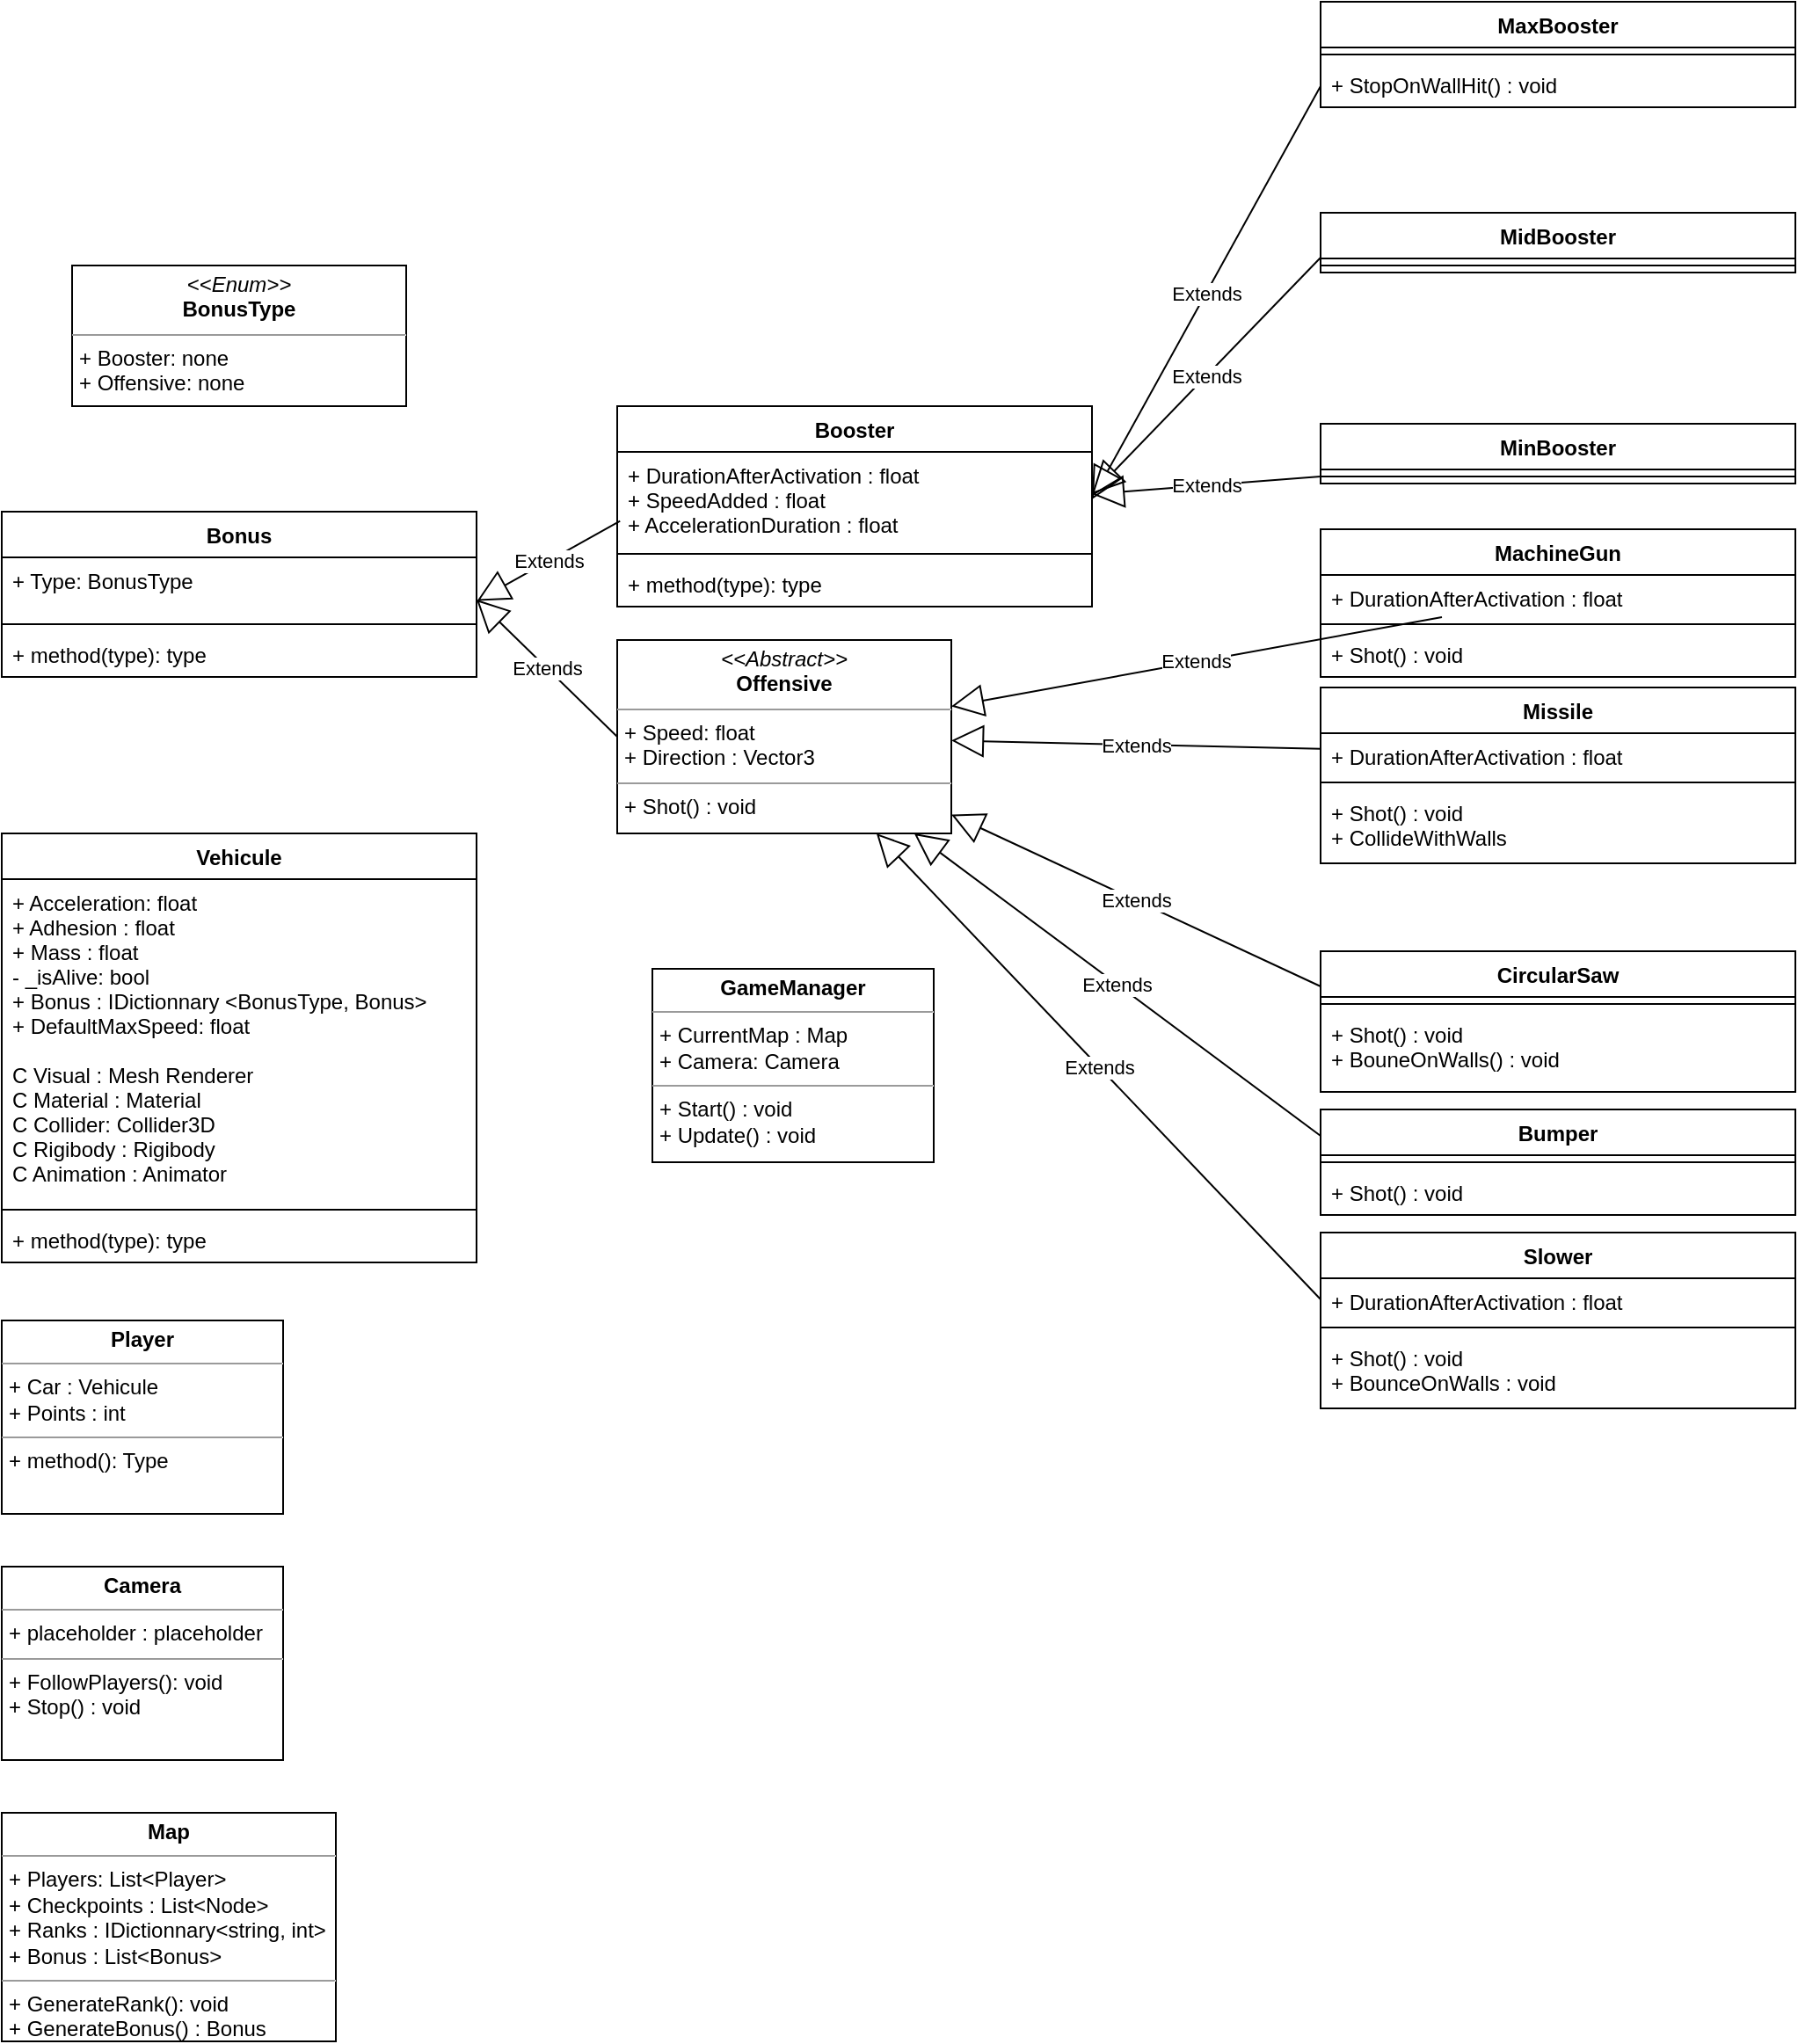 <mxfile version="20.3.0" type="device"><diagram name="Page-1" id="c4acf3e9-155e-7222-9cf6-157b1a14988f"><mxGraphModel dx="1038" dy="1749" grid="1" gridSize="10" guides="1" tooltips="1" connect="1" arrows="1" fold="1" page="1" pageScale="1" pageWidth="850" pageHeight="1100" background="none" math="0" shadow="0"><root><mxCell id="0"/><mxCell id="1" parent="0"/><mxCell id="0ramEuplBJtz_tj5qdVV-5" value="Vehicule" style="swimlane;fontStyle=1;align=center;verticalAlign=top;childLayout=stackLayout;horizontal=1;startSize=26;horizontalStack=0;resizeParent=1;resizeParentMax=0;resizeLast=0;collapsible=1;marginBottom=0;" parent="1" vertex="1"><mxGeometry x="30" y="273" width="270" height="244" as="geometry"/></mxCell><mxCell id="0ramEuplBJtz_tj5qdVV-6" value="+ Acceleration: float&#10;+ Adhesion : float&#10;+ Mass : float&#10;- _isAlive: bool&#10;+ Bonus : IDictionnary &lt;BonusType, Bonus&gt;&#10;+ DefaultMaxSpeed: float&#10;&#10;C Visual : Mesh Renderer&#10;C Material : Material&#10;C Collider: Collider3D&#10;C Rigibody : Rigibody&#10;C Animation : Animator" style="text;strokeColor=none;fillColor=none;align=left;verticalAlign=top;spacingLeft=4;spacingRight=4;overflow=hidden;rotatable=0;points=[[0,0.5],[1,0.5]];portConstraint=eastwest;" parent="0ramEuplBJtz_tj5qdVV-5" vertex="1"><mxGeometry y="26" width="270" height="184" as="geometry"/></mxCell><mxCell id="0ramEuplBJtz_tj5qdVV-7" value="" style="line;strokeWidth=1;fillColor=none;align=left;verticalAlign=middle;spacingTop=-1;spacingLeft=3;spacingRight=3;rotatable=0;labelPosition=right;points=[];portConstraint=eastwest;strokeColor=inherit;" parent="0ramEuplBJtz_tj5qdVV-5" vertex="1"><mxGeometry y="210" width="270" height="8" as="geometry"/></mxCell><mxCell id="0ramEuplBJtz_tj5qdVV-8" value="+ method(type): type" style="text;strokeColor=none;fillColor=none;align=left;verticalAlign=top;spacingLeft=4;spacingRight=4;overflow=hidden;rotatable=0;points=[[0,0.5],[1,0.5]];portConstraint=eastwest;" parent="0ramEuplBJtz_tj5qdVV-5" vertex="1"><mxGeometry y="218" width="270" height="26" as="geometry"/></mxCell><mxCell id="0ramEuplBJtz_tj5qdVV-10" value="Bonus" style="swimlane;fontStyle=1;align=center;verticalAlign=top;childLayout=stackLayout;horizontal=1;startSize=26;horizontalStack=0;resizeParent=1;resizeParentMax=0;resizeLast=0;collapsible=1;marginBottom=0;" parent="1" vertex="1"><mxGeometry x="30" y="90" width="270" height="94" as="geometry"/></mxCell><mxCell id="0ramEuplBJtz_tj5qdVV-11" value="+ Type: BonusType" style="text;strokeColor=none;fillColor=none;align=left;verticalAlign=top;spacingLeft=4;spacingRight=4;overflow=hidden;rotatable=0;points=[[0,0.5],[1,0.5]];portConstraint=eastwest;" parent="0ramEuplBJtz_tj5qdVV-10" vertex="1"><mxGeometry y="26" width="270" height="34" as="geometry"/></mxCell><mxCell id="0ramEuplBJtz_tj5qdVV-12" value="" style="line;strokeWidth=1;fillColor=none;align=left;verticalAlign=middle;spacingTop=-1;spacingLeft=3;spacingRight=3;rotatable=0;labelPosition=right;points=[];portConstraint=eastwest;strokeColor=inherit;" parent="0ramEuplBJtz_tj5qdVV-10" vertex="1"><mxGeometry y="60" width="270" height="8" as="geometry"/></mxCell><mxCell id="0ramEuplBJtz_tj5qdVV-13" value="+ method(type): type" style="text;strokeColor=none;fillColor=none;align=left;verticalAlign=top;spacingLeft=4;spacingRight=4;overflow=hidden;rotatable=0;points=[[0,0.5],[1,0.5]];portConstraint=eastwest;" parent="0ramEuplBJtz_tj5qdVV-10" vertex="1"><mxGeometry y="68" width="270" height="26" as="geometry"/></mxCell><mxCell id="0ramEuplBJtz_tj5qdVV-14" value="Booster" style="swimlane;fontStyle=1;align=center;verticalAlign=top;childLayout=stackLayout;horizontal=1;startSize=26;horizontalStack=0;resizeParent=1;resizeParentMax=0;resizeLast=0;collapsible=1;marginBottom=0;" parent="1" vertex="1"><mxGeometry x="380" y="30" width="270" height="114" as="geometry"><mxRectangle x="380" y="30" width="90" height="30" as="alternateBounds"/></mxGeometry></mxCell><mxCell id="0ramEuplBJtz_tj5qdVV-15" value="+ DurationAfterActivation : float&#10;+ SpeedAdded : float&#10;+ AccelerationDuration : float" style="text;strokeColor=none;fillColor=none;align=left;verticalAlign=top;spacingLeft=4;spacingRight=4;overflow=hidden;rotatable=0;points=[[0,0.5],[1,0.5]];portConstraint=eastwest;" parent="0ramEuplBJtz_tj5qdVV-14" vertex="1"><mxGeometry y="26" width="270" height="54" as="geometry"/></mxCell><mxCell id="0ramEuplBJtz_tj5qdVV-16" value="" style="line;strokeWidth=1;fillColor=none;align=left;verticalAlign=middle;spacingTop=-1;spacingLeft=3;spacingRight=3;rotatable=0;labelPosition=right;points=[];portConstraint=eastwest;strokeColor=inherit;" parent="0ramEuplBJtz_tj5qdVV-14" vertex="1"><mxGeometry y="80" width="270" height="8" as="geometry"/></mxCell><mxCell id="0ramEuplBJtz_tj5qdVV-17" value="+ method(type): type" style="text;strokeColor=none;fillColor=none;align=left;verticalAlign=top;spacingLeft=4;spacingRight=4;overflow=hidden;rotatable=0;points=[[0,0.5],[1,0.5]];portConstraint=eastwest;" parent="0ramEuplBJtz_tj5qdVV-14" vertex="1"><mxGeometry y="88" width="270" height="26" as="geometry"/></mxCell><mxCell id="0ramEuplBJtz_tj5qdVV-18" value="Extends" style="endArrow=block;endSize=16;endFill=0;html=1;rounded=0;entryX=1.001;entryY=0.729;entryDx=0;entryDy=0;entryPerimeter=0;exitX=0.006;exitY=0.729;exitDx=0;exitDy=0;exitPerimeter=0;" parent="1" source="0ramEuplBJtz_tj5qdVV-15" target="0ramEuplBJtz_tj5qdVV-11" edge="1"><mxGeometry width="160" relative="1" as="geometry"><mxPoint x="345" y="230" as="sourcePoint"/><mxPoint x="505" y="230" as="targetPoint"/></mxGeometry></mxCell><mxCell id="0ramEuplBJtz_tj5qdVV-19" value="MaxBooster" style="swimlane;fontStyle=1;align=center;verticalAlign=top;childLayout=stackLayout;horizontal=1;startSize=26;horizontalStack=0;resizeParent=1;resizeParentMax=0;resizeLast=0;collapsible=1;marginBottom=0;" parent="1" vertex="1"><mxGeometry x="780" y="-200" width="270" height="60" as="geometry"/></mxCell><mxCell id="0ramEuplBJtz_tj5qdVV-21" value="" style="line;strokeWidth=1;fillColor=none;align=left;verticalAlign=middle;spacingTop=-1;spacingLeft=3;spacingRight=3;rotatable=0;labelPosition=right;points=[];portConstraint=eastwest;strokeColor=inherit;" parent="0ramEuplBJtz_tj5qdVV-19" vertex="1"><mxGeometry y="26" width="270" height="8" as="geometry"/></mxCell><mxCell id="0ramEuplBJtz_tj5qdVV-22" value="+ StopOnWallHit() : void" style="text;strokeColor=none;fillColor=none;align=left;verticalAlign=top;spacingLeft=4;spacingRight=4;overflow=hidden;rotatable=0;points=[[0,0.5],[1,0.5]];portConstraint=eastwest;" parent="0ramEuplBJtz_tj5qdVV-19" vertex="1"><mxGeometry y="34" width="270" height="26" as="geometry"/></mxCell><mxCell id="0ramEuplBJtz_tj5qdVV-23" value="Extends" style="endArrow=block;endSize=16;endFill=0;html=1;rounded=0;entryX=1;entryY=0.5;entryDx=0;entryDy=0;exitX=0;exitY=0.5;exitDx=0;exitDy=0;" parent="1" target="0ramEuplBJtz_tj5qdVV-15" edge="1"><mxGeometry width="160" relative="1" as="geometry"><mxPoint x="780" y="-152" as="sourcePoint"/><mxPoint x="708.65" y="163.356" as="targetPoint"/></mxGeometry></mxCell><mxCell id="0ramEuplBJtz_tj5qdVV-24" value="MidBooster" style="swimlane;fontStyle=1;align=center;verticalAlign=top;childLayout=stackLayout;horizontal=1;startSize=26;horizontalStack=0;resizeParent=1;resizeParentMax=0;resizeLast=0;collapsible=1;marginBottom=0;" parent="1" vertex="1"><mxGeometry x="780" y="-80" width="270" height="34" as="geometry"/></mxCell><mxCell id="0ramEuplBJtz_tj5qdVV-26" value="" style="line;strokeWidth=1;fillColor=none;align=left;verticalAlign=middle;spacingTop=-1;spacingLeft=3;spacingRight=3;rotatable=0;labelPosition=right;points=[];portConstraint=eastwest;strokeColor=inherit;" parent="0ramEuplBJtz_tj5qdVV-24" vertex="1"><mxGeometry y="26" width="270" height="8" as="geometry"/></mxCell><mxCell id="0ramEuplBJtz_tj5qdVV-28" value="MinBooster" style="swimlane;fontStyle=1;align=center;verticalAlign=top;childLayout=stackLayout;horizontal=1;startSize=26;horizontalStack=0;resizeParent=1;resizeParentMax=0;resizeLast=0;collapsible=1;marginBottom=0;" parent="1" vertex="1"><mxGeometry x="780" y="40" width="270" height="34" as="geometry"/></mxCell><mxCell id="0ramEuplBJtz_tj5qdVV-30" value="" style="line;strokeWidth=1;fillColor=none;align=left;verticalAlign=middle;spacingTop=-1;spacingLeft=3;spacingRight=3;rotatable=0;labelPosition=right;points=[];portConstraint=eastwest;strokeColor=inherit;" parent="0ramEuplBJtz_tj5qdVV-28" vertex="1"><mxGeometry y="26" width="270" height="8" as="geometry"/></mxCell><mxCell id="0ramEuplBJtz_tj5qdVV-32" value="Extends" style="endArrow=block;endSize=16;endFill=0;html=1;rounded=0;exitX=0;exitY=0.75;exitDx=0;exitDy=0;" parent="1" source="0ramEuplBJtz_tj5qdVV-24" edge="1"><mxGeometry width="160" relative="1" as="geometry"><mxPoint x="781.89" y="-22.408" as="sourcePoint"/><mxPoint x="650" y="80" as="targetPoint"/></mxGeometry></mxCell><mxCell id="0ramEuplBJtz_tj5qdVV-33" value="Extends" style="endArrow=block;endSize=16;endFill=0;html=1;rounded=0;exitX=0;exitY=0.5;exitDx=0;exitDy=0;exitPerimeter=0;" parent="1" source="0ramEuplBJtz_tj5qdVV-30" edge="1"><mxGeometry width="160" relative="1" as="geometry"><mxPoint x="780" y="88" as="sourcePoint"/><mxPoint x="650" y="80" as="targetPoint"/></mxGeometry></mxCell><mxCell id="0ramEuplBJtz_tj5qdVV-34" value="MachineGun" style="swimlane;fontStyle=1;align=center;verticalAlign=top;childLayout=stackLayout;horizontal=1;startSize=26;horizontalStack=0;resizeParent=1;resizeParentMax=0;resizeLast=0;collapsible=1;marginBottom=0;" parent="1" vertex="1"><mxGeometry x="780" y="100" width="270" height="84" as="geometry"/></mxCell><mxCell id="0ramEuplBJtz_tj5qdVV-35" value="+ DurationAfterActivation : float" style="text;strokeColor=none;fillColor=none;align=left;verticalAlign=top;spacingLeft=4;spacingRight=4;overflow=hidden;rotatable=0;points=[[0,0.5],[1,0.5]];portConstraint=eastwest;" parent="0ramEuplBJtz_tj5qdVV-34" vertex="1"><mxGeometry y="26" width="270" height="24" as="geometry"/></mxCell><mxCell id="0ramEuplBJtz_tj5qdVV-36" value="" style="line;strokeWidth=1;fillColor=none;align=left;verticalAlign=middle;spacingTop=-1;spacingLeft=3;spacingRight=3;rotatable=0;labelPosition=right;points=[];portConstraint=eastwest;strokeColor=inherit;" parent="0ramEuplBJtz_tj5qdVV-34" vertex="1"><mxGeometry y="50" width="270" height="8" as="geometry"/></mxCell><mxCell id="0ramEuplBJtz_tj5qdVV-37" value="+ Shot() : void" style="text;strokeColor=none;fillColor=none;align=left;verticalAlign=top;spacingLeft=4;spacingRight=4;overflow=hidden;rotatable=0;points=[[0,0.5],[1,0.5]];portConstraint=eastwest;" parent="0ramEuplBJtz_tj5qdVV-34" vertex="1"><mxGeometry y="58" width="270" height="26" as="geometry"/></mxCell><mxCell id="0ramEuplBJtz_tj5qdVV-38" value="CircularSaw" style="swimlane;fontStyle=1;align=center;verticalAlign=top;childLayout=stackLayout;horizontal=1;startSize=26;horizontalStack=0;resizeParent=1;resizeParentMax=0;resizeLast=0;collapsible=1;marginBottom=0;" parent="1" vertex="1"><mxGeometry x="780" y="340" width="270" height="80" as="geometry"/></mxCell><mxCell id="0ramEuplBJtz_tj5qdVV-40" value="" style="line;strokeWidth=1;fillColor=none;align=left;verticalAlign=middle;spacingTop=-1;spacingLeft=3;spacingRight=3;rotatable=0;labelPosition=right;points=[];portConstraint=eastwest;strokeColor=inherit;" parent="0ramEuplBJtz_tj5qdVV-38" vertex="1"><mxGeometry y="26" width="270" height="8" as="geometry"/></mxCell><mxCell id="0ramEuplBJtz_tj5qdVV-41" value="+ Shot() : void&#10;+ BouneOnWalls() : void" style="text;strokeColor=none;fillColor=none;align=left;verticalAlign=top;spacingLeft=4;spacingRight=4;overflow=hidden;rotatable=0;points=[[0,0.5],[1,0.5]];portConstraint=eastwest;" parent="0ramEuplBJtz_tj5qdVV-38" vertex="1"><mxGeometry y="34" width="270" height="46" as="geometry"/></mxCell><mxCell id="0ramEuplBJtz_tj5qdVV-46" value="Bumper" style="swimlane;fontStyle=1;align=center;verticalAlign=top;childLayout=stackLayout;horizontal=1;startSize=26;horizontalStack=0;resizeParent=1;resizeParentMax=0;resizeLast=0;collapsible=1;marginBottom=0;" parent="1" vertex="1"><mxGeometry x="780" y="430" width="270" height="60" as="geometry"/></mxCell><mxCell id="0ramEuplBJtz_tj5qdVV-47" value="" style="line;strokeWidth=1;fillColor=none;align=left;verticalAlign=middle;spacingTop=-1;spacingLeft=3;spacingRight=3;rotatable=0;labelPosition=right;points=[];portConstraint=eastwest;strokeColor=inherit;" parent="0ramEuplBJtz_tj5qdVV-46" vertex="1"><mxGeometry y="26" width="270" height="8" as="geometry"/></mxCell><mxCell id="0ramEuplBJtz_tj5qdVV-48" value="+ Shot() : void" style="text;strokeColor=none;fillColor=none;align=left;verticalAlign=top;spacingLeft=4;spacingRight=4;overflow=hidden;rotatable=0;points=[[0,0.5],[1,0.5]];portConstraint=eastwest;" parent="0ramEuplBJtz_tj5qdVV-46" vertex="1"><mxGeometry y="34" width="270" height="26" as="geometry"/></mxCell><mxCell id="0ramEuplBJtz_tj5qdVV-49" value="Missile" style="swimlane;fontStyle=1;align=center;verticalAlign=top;childLayout=stackLayout;horizontal=1;startSize=26;horizontalStack=0;resizeParent=1;resizeParentMax=0;resizeLast=0;collapsible=1;marginBottom=0;" parent="1" vertex="1"><mxGeometry x="780" y="190" width="270" height="100" as="geometry"/></mxCell><mxCell id="0ramEuplBJtz_tj5qdVV-50" value="+ DurationAfterActivation : float" style="text;strokeColor=none;fillColor=none;align=left;verticalAlign=top;spacingLeft=4;spacingRight=4;overflow=hidden;rotatable=0;points=[[0,0.5],[1,0.5]];portConstraint=eastwest;" parent="0ramEuplBJtz_tj5qdVV-49" vertex="1"><mxGeometry y="26" width="270" height="24" as="geometry"/></mxCell><mxCell id="0ramEuplBJtz_tj5qdVV-51" value="" style="line;strokeWidth=1;fillColor=none;align=left;verticalAlign=middle;spacingTop=-1;spacingLeft=3;spacingRight=3;rotatable=0;labelPosition=right;points=[];portConstraint=eastwest;strokeColor=inherit;" parent="0ramEuplBJtz_tj5qdVV-49" vertex="1"><mxGeometry y="50" width="270" height="8" as="geometry"/></mxCell><mxCell id="0ramEuplBJtz_tj5qdVV-52" value="+ Shot() : void&#10;+ CollideWithWalls" style="text;strokeColor=none;fillColor=none;align=left;verticalAlign=top;spacingLeft=4;spacingRight=4;overflow=hidden;rotatable=0;points=[[0,0.5],[1,0.5]];portConstraint=eastwest;" parent="0ramEuplBJtz_tj5qdVV-49" vertex="1"><mxGeometry y="58" width="270" height="42" as="geometry"/></mxCell><mxCell id="0ramEuplBJtz_tj5qdVV-53" value="Slower" style="swimlane;fontStyle=1;align=center;verticalAlign=top;childLayout=stackLayout;horizontal=1;startSize=26;horizontalStack=0;resizeParent=1;resizeParentMax=0;resizeLast=0;collapsible=1;marginBottom=0;" parent="1" vertex="1"><mxGeometry x="780" y="500" width="270" height="100" as="geometry"/></mxCell><mxCell id="0ramEuplBJtz_tj5qdVV-54" value="+ DurationAfterActivation : float" style="text;strokeColor=none;fillColor=none;align=left;verticalAlign=top;spacingLeft=4;spacingRight=4;overflow=hidden;rotatable=0;points=[[0,0.5],[1,0.5]];portConstraint=eastwest;" parent="0ramEuplBJtz_tj5qdVV-53" vertex="1"><mxGeometry y="26" width="270" height="24" as="geometry"/></mxCell><mxCell id="0ramEuplBJtz_tj5qdVV-55" value="" style="line;strokeWidth=1;fillColor=none;align=left;verticalAlign=middle;spacingTop=-1;spacingLeft=3;spacingRight=3;rotatable=0;labelPosition=right;points=[];portConstraint=eastwest;strokeColor=inherit;" parent="0ramEuplBJtz_tj5qdVV-53" vertex="1"><mxGeometry y="50" width="270" height="8" as="geometry"/></mxCell><mxCell id="0ramEuplBJtz_tj5qdVV-56" value="+ Shot() : void&#10;+ BounceOnWalls : void&#10;" style="text;strokeColor=none;fillColor=none;align=left;verticalAlign=top;spacingLeft=4;spacingRight=4;overflow=hidden;rotatable=0;points=[[0,0.5],[1,0.5]];portConstraint=eastwest;" parent="0ramEuplBJtz_tj5qdVV-53" vertex="1"><mxGeometry y="58" width="270" height="42" as="geometry"/></mxCell><mxCell id="0ramEuplBJtz_tj5qdVV-64" value="&lt;p style=&quot;margin:0px;margin-top:4px;text-align:center;&quot;&gt;&lt;i&gt;&amp;lt;&amp;lt;Abstract&amp;gt;&amp;gt;&lt;/i&gt;&lt;br&gt;&lt;b&gt;Offensive&lt;/b&gt;&lt;/p&gt;&lt;hr size=&quot;1&quot;&gt;&lt;p style=&quot;margin:0px;margin-left:4px;&quot;&gt;+ Speed: float&lt;br&gt;+ Direction : Vector3&lt;/p&gt;&lt;hr size=&quot;1&quot;&gt;&lt;p style=&quot;margin:0px;margin-left:4px;&quot;&gt;+ Shot() : void&lt;br&gt;&lt;/p&gt;" style="verticalAlign=top;align=left;overflow=fill;fontSize=12;fontFamily=Helvetica;html=1;" parent="1" vertex="1"><mxGeometry x="380" y="163" width="190" height="110" as="geometry"/></mxCell><mxCell id="Gd7MrtEEWzPQq2mDOCRI-1" value="Extends" style="endArrow=block;endSize=16;endFill=0;html=1;rounded=0;exitX=0;exitY=0.5;exitDx=0;exitDy=0;" parent="1" source="0ramEuplBJtz_tj5qdVV-64" edge="1"><mxGeometry width="160" relative="1" as="geometry"><mxPoint x="391.62" y="105.366" as="sourcePoint"/><mxPoint x="300" y="140" as="targetPoint"/></mxGeometry></mxCell><mxCell id="Gd7MrtEEWzPQq2mDOCRI-2" value="Extends" style="endArrow=block;endSize=16;endFill=0;html=1;rounded=0;" parent="1" source="0ramEuplBJtz_tj5qdVV-35" target="0ramEuplBJtz_tj5qdVV-64" edge="1"><mxGeometry width="160" relative="1" as="geometry"><mxPoint x="325" y="245" as="sourcePoint"/><mxPoint x="310" y="150" as="targetPoint"/></mxGeometry></mxCell><mxCell id="Gd7MrtEEWzPQq2mDOCRI-3" value="Extends" style="endArrow=block;endSize=16;endFill=0;html=1;rounded=0;" parent="1" source="0ramEuplBJtz_tj5qdVV-50" target="0ramEuplBJtz_tj5qdVV-64" edge="1"><mxGeometry width="160" relative="1" as="geometry"><mxPoint x="530" y="250.837" as="sourcePoint"/><mxPoint x="515" y="250.041" as="targetPoint"/></mxGeometry></mxCell><mxCell id="Gd7MrtEEWzPQq2mDOCRI-4" value="Extends" style="endArrow=block;endSize=16;endFill=0;html=1;rounded=0;exitX=0;exitY=0.25;exitDx=0;exitDy=0;" parent="1" source="0ramEuplBJtz_tj5qdVV-38" target="0ramEuplBJtz_tj5qdVV-64" edge="1"><mxGeometry width="160" relative="1" as="geometry"><mxPoint x="636.456" y="336" as="sourcePoint"/><mxPoint x="515" y="284.939" as="targetPoint"/></mxGeometry></mxCell><mxCell id="Gd7MrtEEWzPQq2mDOCRI-5" value="Extends" style="endArrow=block;endSize=16;endFill=0;html=1;rounded=0;exitX=0;exitY=0.25;exitDx=0;exitDy=0;" parent="1" source="0ramEuplBJtz_tj5qdVV-46" target="0ramEuplBJtz_tj5qdVV-64" edge="1"><mxGeometry width="160" relative="1" as="geometry"><mxPoint x="830" y="269.073" as="sourcePoint"/><mxPoint x="515" y="250.578" as="targetPoint"/></mxGeometry></mxCell><mxCell id="Gd7MrtEEWzPQq2mDOCRI-6" value="Extends" style="endArrow=block;endSize=16;endFill=0;html=1;rounded=0;exitX=0;exitY=0.5;exitDx=0;exitDy=0;" parent="1" source="0ramEuplBJtz_tj5qdVV-54" target="0ramEuplBJtz_tj5qdVV-64" edge="1"><mxGeometry width="160" relative="1" as="geometry"><mxPoint x="830" y="316.468" as="sourcePoint"/><mxPoint x="515" y="261.56" as="targetPoint"/></mxGeometry></mxCell><mxCell id="Gd7MrtEEWzPQq2mDOCRI-7" value="&lt;p style=&quot;margin:0px;margin-top:4px;text-align:center;&quot;&gt;&lt;b&gt;Map&lt;/b&gt;&lt;/p&gt;&lt;hr size=&quot;1&quot;&gt;&lt;p style=&quot;margin:0px;margin-left:4px;&quot;&gt;+ Players: List&amp;lt;Player&amp;gt;&lt;/p&gt;&lt;p style=&quot;margin:0px;margin-left:4px;&quot;&gt;+ Checkpoints : List&amp;lt;Node&amp;gt;&lt;/p&gt;&lt;p style=&quot;margin:0px;margin-left:4px;&quot;&gt;+ Ranks : IDictionnary&amp;lt;string, int&amp;gt;&lt;/p&gt;&lt;p style=&quot;margin:0px;margin-left:4px;&quot;&gt;+ Bonus : List&amp;lt;Bonus&amp;gt;&lt;/p&gt;&lt;hr size=&quot;1&quot;&gt;&lt;p style=&quot;margin:0px;margin-left:4px;&quot;&gt;+ GenerateRank(): void&lt;/p&gt;&lt;p style=&quot;margin:0px;margin-left:4px;&quot;&gt;+ GenerateBonus() : Bonus&lt;/p&gt;" style="verticalAlign=top;align=left;overflow=fill;fontSize=12;fontFamily=Helvetica;html=1;" parent="1" vertex="1"><mxGeometry x="30" y="830" width="190" height="130" as="geometry"/></mxCell><mxCell id="Gd7MrtEEWzPQq2mDOCRI-8" value="&lt;p style=&quot;margin:0px;margin-top:4px;text-align:center;&quot;&gt;&lt;b&gt;Player&lt;/b&gt;&lt;/p&gt;&lt;hr size=&quot;1&quot;&gt;&lt;p style=&quot;margin:0px;margin-left:4px;&quot;&gt;+ Car : Vehicule&lt;/p&gt;&lt;p style=&quot;margin:0px;margin-left:4px;&quot;&gt;+ Points : int&lt;/p&gt;&lt;hr size=&quot;1&quot;&gt;&lt;p style=&quot;margin:0px;margin-left:4px;&quot;&gt;+ method(): Type&lt;/p&gt;" style="verticalAlign=top;align=left;overflow=fill;fontSize=12;fontFamily=Helvetica;html=1;" parent="1" vertex="1"><mxGeometry x="30" y="550" width="160" height="110" as="geometry"/></mxCell><mxCell id="Gd7MrtEEWzPQq2mDOCRI-9" value="&lt;p style=&quot;margin:0px;margin-top:4px;text-align:center;&quot;&gt;&lt;b&gt;Camera&lt;/b&gt;&lt;/p&gt;&lt;hr size=&quot;1&quot;&gt;&lt;p style=&quot;margin:0px;margin-left:4px;&quot;&gt;+ placeholder : placeholder&lt;/p&gt;&lt;hr size=&quot;1&quot;&gt;&lt;p style=&quot;margin:0px;margin-left:4px;&quot;&gt;+ FollowPlayers(): void&lt;/p&gt;&lt;p style=&quot;margin:0px;margin-left:4px;&quot;&gt;+ Stop() : void&lt;/p&gt;" style="verticalAlign=top;align=left;overflow=fill;fontSize=12;fontFamily=Helvetica;html=1;" parent="1" vertex="1"><mxGeometry x="30" y="690" width="160" height="110" as="geometry"/></mxCell><mxCell id="Gd7MrtEEWzPQq2mDOCRI-11" value="&lt;p style=&quot;margin:0px;margin-top:4px;text-align:center;&quot;&gt;&lt;b&gt;GameManager&lt;/b&gt;&lt;/p&gt;&lt;hr size=&quot;1&quot;&gt;&lt;p style=&quot;margin:0px;margin-left:4px;&quot;&gt;+ CurrentMap : Map&lt;/p&gt;&lt;p style=&quot;margin:0px;margin-left:4px;&quot;&gt;+ Camera: Camera&lt;/p&gt;&lt;hr size=&quot;1&quot;&gt;&lt;p style=&quot;margin:0px;margin-left:4px;&quot;&gt;+ Start() : void&lt;/p&gt;&lt;p style=&quot;margin:0px;margin-left:4px;&quot;&gt;+ Update() : void&lt;/p&gt;" style="verticalAlign=top;align=left;overflow=fill;fontSize=12;fontFamily=Helvetica;html=1;" parent="1" vertex="1"><mxGeometry x="400" y="350" width="160" height="110" as="geometry"/></mxCell><mxCell id="Gd7MrtEEWzPQq2mDOCRI-12" value="&lt;p style=&quot;margin:0px;margin-top:4px;text-align:center;&quot;&gt;&lt;i&gt;&amp;lt;&amp;lt;Enum&amp;gt;&amp;gt;&lt;/i&gt;&lt;br&gt;&lt;b&gt;BonusType&lt;/b&gt;&lt;/p&gt;&lt;hr size=&quot;1&quot;&gt;&lt;p style=&quot;margin:0px;margin-left:4px;&quot;&gt;+ Booster: none&lt;br&gt;+ Offensive: none&lt;/p&gt;&lt;p style=&quot;margin:0px;margin-left:4px;&quot;&gt;&lt;br&gt;&lt;/p&gt;" style="verticalAlign=top;align=left;overflow=fill;fontSize=12;fontFamily=Helvetica;html=1;" parent="1" vertex="1"><mxGeometry x="70" y="-50" width="190" height="80" as="geometry"/></mxCell></root></mxGraphModel></diagram></mxfile>